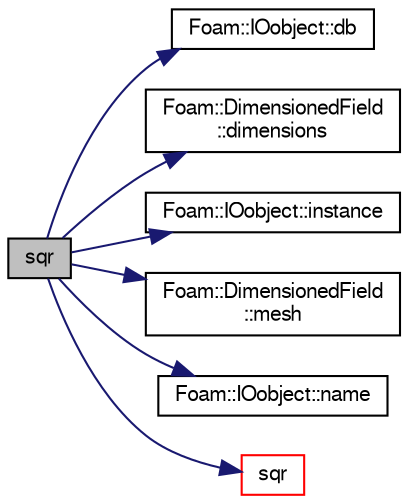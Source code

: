 digraph "sqr"
{
  bgcolor="transparent";
  edge [fontname="FreeSans",fontsize="10",labelfontname="FreeSans",labelfontsize="10"];
  node [fontname="FreeSans",fontsize="10",shape=record];
  rankdir="LR";
  Node68329 [label="sqr",height=0.2,width=0.4,color="black", fillcolor="grey75", style="filled", fontcolor="black"];
  Node68329 -> Node68330 [color="midnightblue",fontsize="10",style="solid",fontname="FreeSans"];
  Node68330 [label="Foam::IOobject::db",height=0.2,width=0.4,color="black",URL="$a26142.html#a65cc75d9f80b1df5c3184fb2274a97f1",tooltip="Return the local objectRegistry. "];
  Node68329 -> Node68331 [color="midnightblue",fontsize="10",style="solid",fontname="FreeSans"];
  Node68331 [label="Foam::DimensionedField\l::dimensions",height=0.2,width=0.4,color="black",URL="$a26390.html#a66989c1e0666e0d0c93a2056ce75599e",tooltip="Return dimensions. "];
  Node68329 -> Node68332 [color="midnightblue",fontsize="10",style="solid",fontname="FreeSans"];
  Node68332 [label="Foam::IOobject::instance",height=0.2,width=0.4,color="black",URL="$a26142.html#acac6de003b420b848571b5064e50ed89"];
  Node68329 -> Node68333 [color="midnightblue",fontsize="10",style="solid",fontname="FreeSans"];
  Node68333 [label="Foam::DimensionedField\l::mesh",height=0.2,width=0.4,color="black",URL="$a26390.html#a8f1110830348a1448a14ab5e3cf47e3b",tooltip="Return mesh. "];
  Node68329 -> Node68334 [color="midnightblue",fontsize="10",style="solid",fontname="FreeSans"];
  Node68334 [label="Foam::IOobject::name",height=0.2,width=0.4,color="black",URL="$a26142.html#acc80e00a8ac919288fb55bd14cc88bf6",tooltip="Return name. "];
  Node68329 -> Node68335 [color="midnightblue",fontsize="10",style="solid",fontname="FreeSans"];
  Node68335 [label="sqr",height=0.2,width=0.4,color="red",URL="$a21124.html#a277dc11c581d53826ab5090b08f3b17b"];
}
